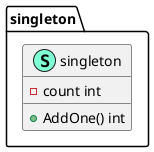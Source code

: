 @startuml
namespace singleton {
    class singleton << (S,Aquamarine) >> {
        - count int

        + AddOne() int

    }
}


@enduml
